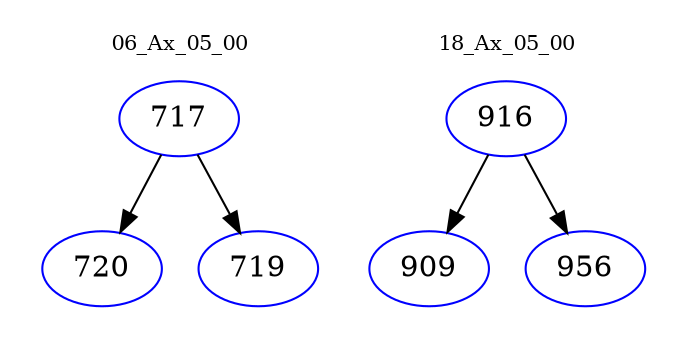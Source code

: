 digraph{
subgraph cluster_0 {
color = white
label = "06_Ax_05_00";
fontsize=10;
T0_717 [label="717", color="blue"]
T0_717 -> T0_720 [color="black"]
T0_720 [label="720", color="blue"]
T0_717 -> T0_719 [color="black"]
T0_719 [label="719", color="blue"]
}
subgraph cluster_1 {
color = white
label = "18_Ax_05_00";
fontsize=10;
T1_916 [label="916", color="blue"]
T1_916 -> T1_909 [color="black"]
T1_909 [label="909", color="blue"]
T1_916 -> T1_956 [color="black"]
T1_956 [label="956", color="blue"]
}
}

